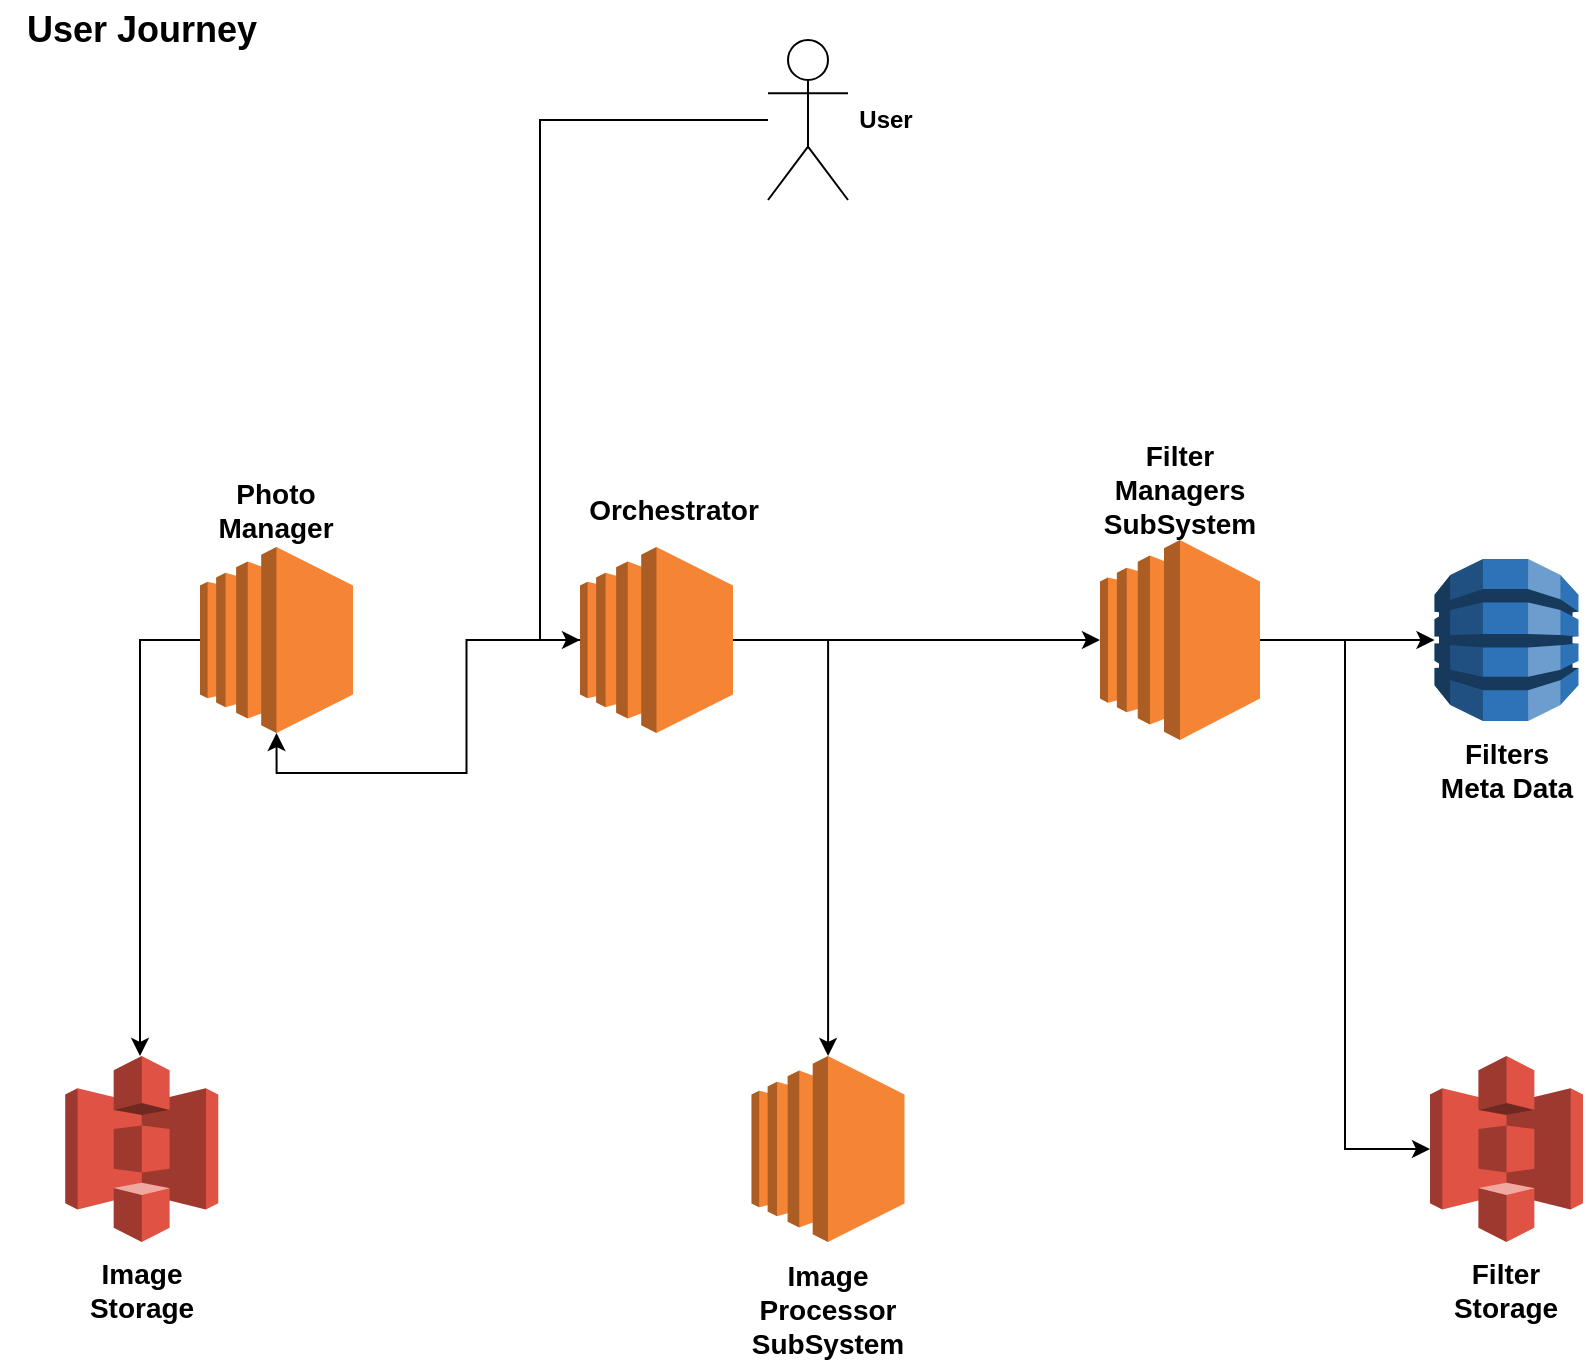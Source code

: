 <mxfile version="24.7.17">
  <diagram name="Page-1" id="iJ1wZjcDHIdjZE5Le1Jh">
    <mxGraphModel dx="2880" dy="1483" grid="1" gridSize="10" guides="1" tooltips="1" connect="1" arrows="1" fold="1" page="1" pageScale="1" pageWidth="827" pageHeight="1169" math="0" shadow="0">
      <root>
        <mxCell id="0" />
        <mxCell id="1" parent="0" />
        <mxCell id="6wuWO1VGdP8oSkNfxpHv-1" value="" style="shape=umlActor;verticalLabelPosition=bottom;verticalAlign=top;html=1;outlineConnect=0;" parent="1" vertex="1">
          <mxGeometry x="384" y="30" width="40" height="80" as="geometry" />
        </mxCell>
        <mxCell id="6wuWO1VGdP8oSkNfxpHv-22" style="edgeStyle=orthogonalEdgeStyle;rounded=0;orthogonalLoop=1;jettySize=auto;html=1;" parent="1" source="6wuWO1VGdP8oSkNfxpHv-2" target="6wuWO1VGdP8oSkNfxpHv-20" edge="1">
          <mxGeometry relative="1" as="geometry" />
        </mxCell>
        <mxCell id="6wuWO1VGdP8oSkNfxpHv-2" value="" style="outlineConnect=0;dashed=0;verticalLabelPosition=bottom;verticalAlign=top;align=center;html=1;shape=mxgraph.aws3.ec2;fillColor=#F58534;gradientColor=none;" parent="1" vertex="1">
          <mxGeometry x="550" y="280" width="80" height="100" as="geometry" />
        </mxCell>
        <mxCell id="6wuWO1VGdP8oSkNfxpHv-3" value="" style="outlineConnect=0;dashed=0;verticalLabelPosition=bottom;verticalAlign=top;align=center;html=1;shape=mxgraph.aws3.ec2;fillColor=#F58534;gradientColor=none;" parent="1" vertex="1">
          <mxGeometry x="375.75" y="538" width="76.5" height="93" as="geometry" />
        </mxCell>
        <mxCell id="6wuWO1VGdP8oSkNfxpHv-16" style="edgeStyle=orthogonalEdgeStyle;rounded=0;orthogonalLoop=1;jettySize=auto;html=1;" parent="1" source="6wuWO1VGdP8oSkNfxpHv-4" target="6wuWO1VGdP8oSkNfxpHv-3" edge="1">
          <mxGeometry relative="1" as="geometry" />
        </mxCell>
        <mxCell id="6wuWO1VGdP8oSkNfxpHv-4" value="" style="outlineConnect=0;dashed=0;verticalLabelPosition=bottom;verticalAlign=top;align=center;html=1;shape=mxgraph.aws3.ec2;fillColor=#F58534;gradientColor=none;" parent="1" vertex="1">
          <mxGeometry x="290" y="283.5" width="76.5" height="93" as="geometry" />
        </mxCell>
        <mxCell id="6wuWO1VGdP8oSkNfxpHv-5" value="&lt;font style=&quot;font-size: 14px;&quot;&gt;&lt;b&gt;Orchestrator&lt;/b&gt;&lt;/font&gt;" style="text;html=1;align=center;verticalAlign=middle;whiteSpace=wrap;rounded=0;" parent="1" vertex="1">
          <mxGeometry x="306.5" y="250" width="60" height="30" as="geometry" />
        </mxCell>
        <mxCell id="6wuWO1VGdP8oSkNfxpHv-6" value="&lt;b&gt;&lt;font style=&quot;font-size: 14px;&quot;&gt;Image Processor SubSystem&lt;/font&gt;&lt;/b&gt;" style="text;html=1;align=center;verticalAlign=middle;whiteSpace=wrap;rounded=0;" parent="1" vertex="1">
          <mxGeometry x="384" y="650" width="60" height="30" as="geometry" />
        </mxCell>
        <mxCell id="6wuWO1VGdP8oSkNfxpHv-7" value="&lt;font style=&quot;font-size: 14px;&quot;&gt;&lt;b&gt;Filter Managers&lt;/b&gt;&lt;/font&gt;&lt;div&gt;&lt;font style=&quot;font-size: 14px;&quot;&gt;&lt;b&gt;SubSystem&lt;/b&gt;&lt;/font&gt;&lt;/div&gt;" style="text;html=1;align=center;verticalAlign=middle;whiteSpace=wrap;rounded=0;" parent="1" vertex="1">
          <mxGeometry x="560" y="240" width="60" height="30" as="geometry" />
        </mxCell>
        <mxCell id="6wuWO1VGdP8oSkNfxpHv-13" style="edgeStyle=orthogonalEdgeStyle;rounded=0;orthogonalLoop=1;jettySize=auto;html=1;entryX=0;entryY=0.5;entryDx=0;entryDy=0;entryPerimeter=0;" parent="1" source="6wuWO1VGdP8oSkNfxpHv-1" target="6wuWO1VGdP8oSkNfxpHv-4" edge="1">
          <mxGeometry relative="1" as="geometry" />
        </mxCell>
        <mxCell id="6wuWO1VGdP8oSkNfxpHv-14" style="edgeStyle=orthogonalEdgeStyle;rounded=0;orthogonalLoop=1;jettySize=auto;html=1;entryX=0;entryY=0.5;entryDx=0;entryDy=0;entryPerimeter=0;" parent="1" source="6wuWO1VGdP8oSkNfxpHv-4" target="6wuWO1VGdP8oSkNfxpHv-2" edge="1">
          <mxGeometry relative="1" as="geometry" />
        </mxCell>
        <mxCell id="6wuWO1VGdP8oSkNfxpHv-15" value="&lt;b&gt;User&lt;/b&gt;" style="text;html=1;align=center;verticalAlign=middle;whiteSpace=wrap;rounded=0;" parent="1" vertex="1">
          <mxGeometry x="413" y="55" width="60" height="30" as="geometry" />
        </mxCell>
        <mxCell id="6wuWO1VGdP8oSkNfxpHv-18" value="" style="outlineConnect=0;dashed=0;verticalLabelPosition=bottom;verticalAlign=top;align=center;html=1;shape=mxgraph.aws3.s3;fillColor=#E05243;gradientColor=none;" parent="1" vertex="1">
          <mxGeometry x="715" y="538" width="76.5" height="93" as="geometry" />
        </mxCell>
        <mxCell id="6wuWO1VGdP8oSkNfxpHv-19" value="" style="outlineConnect=0;dashed=0;verticalLabelPosition=bottom;verticalAlign=top;align=center;html=1;shape=mxgraph.aws3.s3;fillColor=#E05243;gradientColor=none;" parent="1" vertex="1">
          <mxGeometry x="32.63" y="538" width="76.5" height="93" as="geometry" />
        </mxCell>
        <mxCell id="6wuWO1VGdP8oSkNfxpHv-20" value="" style="outlineConnect=0;dashed=0;verticalLabelPosition=bottom;verticalAlign=top;align=center;html=1;shape=mxgraph.aws3.dynamo_db;fillColor=#2E73B8;gradientColor=none;" parent="1" vertex="1">
          <mxGeometry x="717.25" y="289.5" width="72" height="81" as="geometry" />
        </mxCell>
        <mxCell id="6wuWO1VGdP8oSkNfxpHv-23" style="edgeStyle=orthogonalEdgeStyle;rounded=0;orthogonalLoop=1;jettySize=auto;html=1;entryX=0;entryY=0.5;entryDx=0;entryDy=0;entryPerimeter=0;" parent="1" source="6wuWO1VGdP8oSkNfxpHv-2" target="6wuWO1VGdP8oSkNfxpHv-18" edge="1">
          <mxGeometry relative="1" as="geometry" />
        </mxCell>
        <mxCell id="6wuWO1VGdP8oSkNfxpHv-24" value="&lt;b&gt;&lt;font style=&quot;font-size: 14px;&quot;&gt;Image Storage&lt;/font&gt;&lt;/b&gt;" style="text;html=1;align=center;verticalAlign=middle;whiteSpace=wrap;rounded=0;" parent="1" vertex="1">
          <mxGeometry x="40.88" y="640" width="60" height="30" as="geometry" />
        </mxCell>
        <mxCell id="6wuWO1VGdP8oSkNfxpHv-25" value="&lt;b&gt;&lt;font style=&quot;font-size: 14px;&quot;&gt;Filter Storage&lt;/font&gt;&lt;/b&gt;" style="text;html=1;align=center;verticalAlign=middle;whiteSpace=wrap;rounded=0;" parent="1" vertex="1">
          <mxGeometry x="723.25" y="640" width="60" height="30" as="geometry" />
        </mxCell>
        <mxCell id="6wuWO1VGdP8oSkNfxpHv-26" value="&lt;b&gt;&lt;font style=&quot;font-size: 14px;&quot;&gt;Filters Meta Data&lt;/font&gt;&lt;/b&gt;" style="text;html=1;align=center;verticalAlign=middle;whiteSpace=wrap;rounded=0;" parent="1" vertex="1">
          <mxGeometry x="715" y="380" width="76.75" height="30" as="geometry" />
        </mxCell>
        <mxCell id="6wuWO1VGdP8oSkNfxpHv-27" value="&lt;b&gt;&lt;font style=&quot;font-size: 18px;&quot;&gt;User Journey&lt;/font&gt;&lt;/b&gt;" style="text;html=1;align=center;verticalAlign=middle;whiteSpace=wrap;rounded=0;" parent="1" vertex="1">
          <mxGeometry y="10" width="141.75" height="30" as="geometry" />
        </mxCell>
        <mxCell id="ioePu-NufEirpEZIWQK0-4" style="edgeStyle=orthogonalEdgeStyle;rounded=0;orthogonalLoop=1;jettySize=auto;html=1;" edge="1" parent="1" source="ioePu-NufEirpEZIWQK0-1" target="6wuWO1VGdP8oSkNfxpHv-19">
          <mxGeometry relative="1" as="geometry">
            <mxPoint x="30" y="590" as="targetPoint" />
            <Array as="points">
              <mxPoint x="70" y="330" />
            </Array>
          </mxGeometry>
        </mxCell>
        <mxCell id="ioePu-NufEirpEZIWQK0-1" value="" style="outlineConnect=0;dashed=0;verticalLabelPosition=bottom;verticalAlign=top;align=center;html=1;shape=mxgraph.aws3.ec2;fillColor=#F58534;gradientColor=none;" vertex="1" parent="1">
          <mxGeometry x="100" y="283.5" width="76.5" height="93" as="geometry" />
        </mxCell>
        <mxCell id="ioePu-NufEirpEZIWQK0-3" style="edgeStyle=orthogonalEdgeStyle;rounded=0;orthogonalLoop=1;jettySize=auto;html=1;entryX=0.5;entryY=1;entryDx=0;entryDy=0;entryPerimeter=0;" edge="1" parent="1" source="6wuWO1VGdP8oSkNfxpHv-4" target="ioePu-NufEirpEZIWQK0-1">
          <mxGeometry relative="1" as="geometry" />
        </mxCell>
        <mxCell id="ioePu-NufEirpEZIWQK0-6" value="&lt;font style=&quot;font-size: 14px;&quot;&gt;&lt;b&gt;Photo Manager&lt;/b&gt;&lt;/font&gt;" style="text;html=1;align=center;verticalAlign=middle;whiteSpace=wrap;rounded=0;" vertex="1" parent="1">
          <mxGeometry x="108.25" y="250" width="60" height="30" as="geometry" />
        </mxCell>
      </root>
    </mxGraphModel>
  </diagram>
</mxfile>
